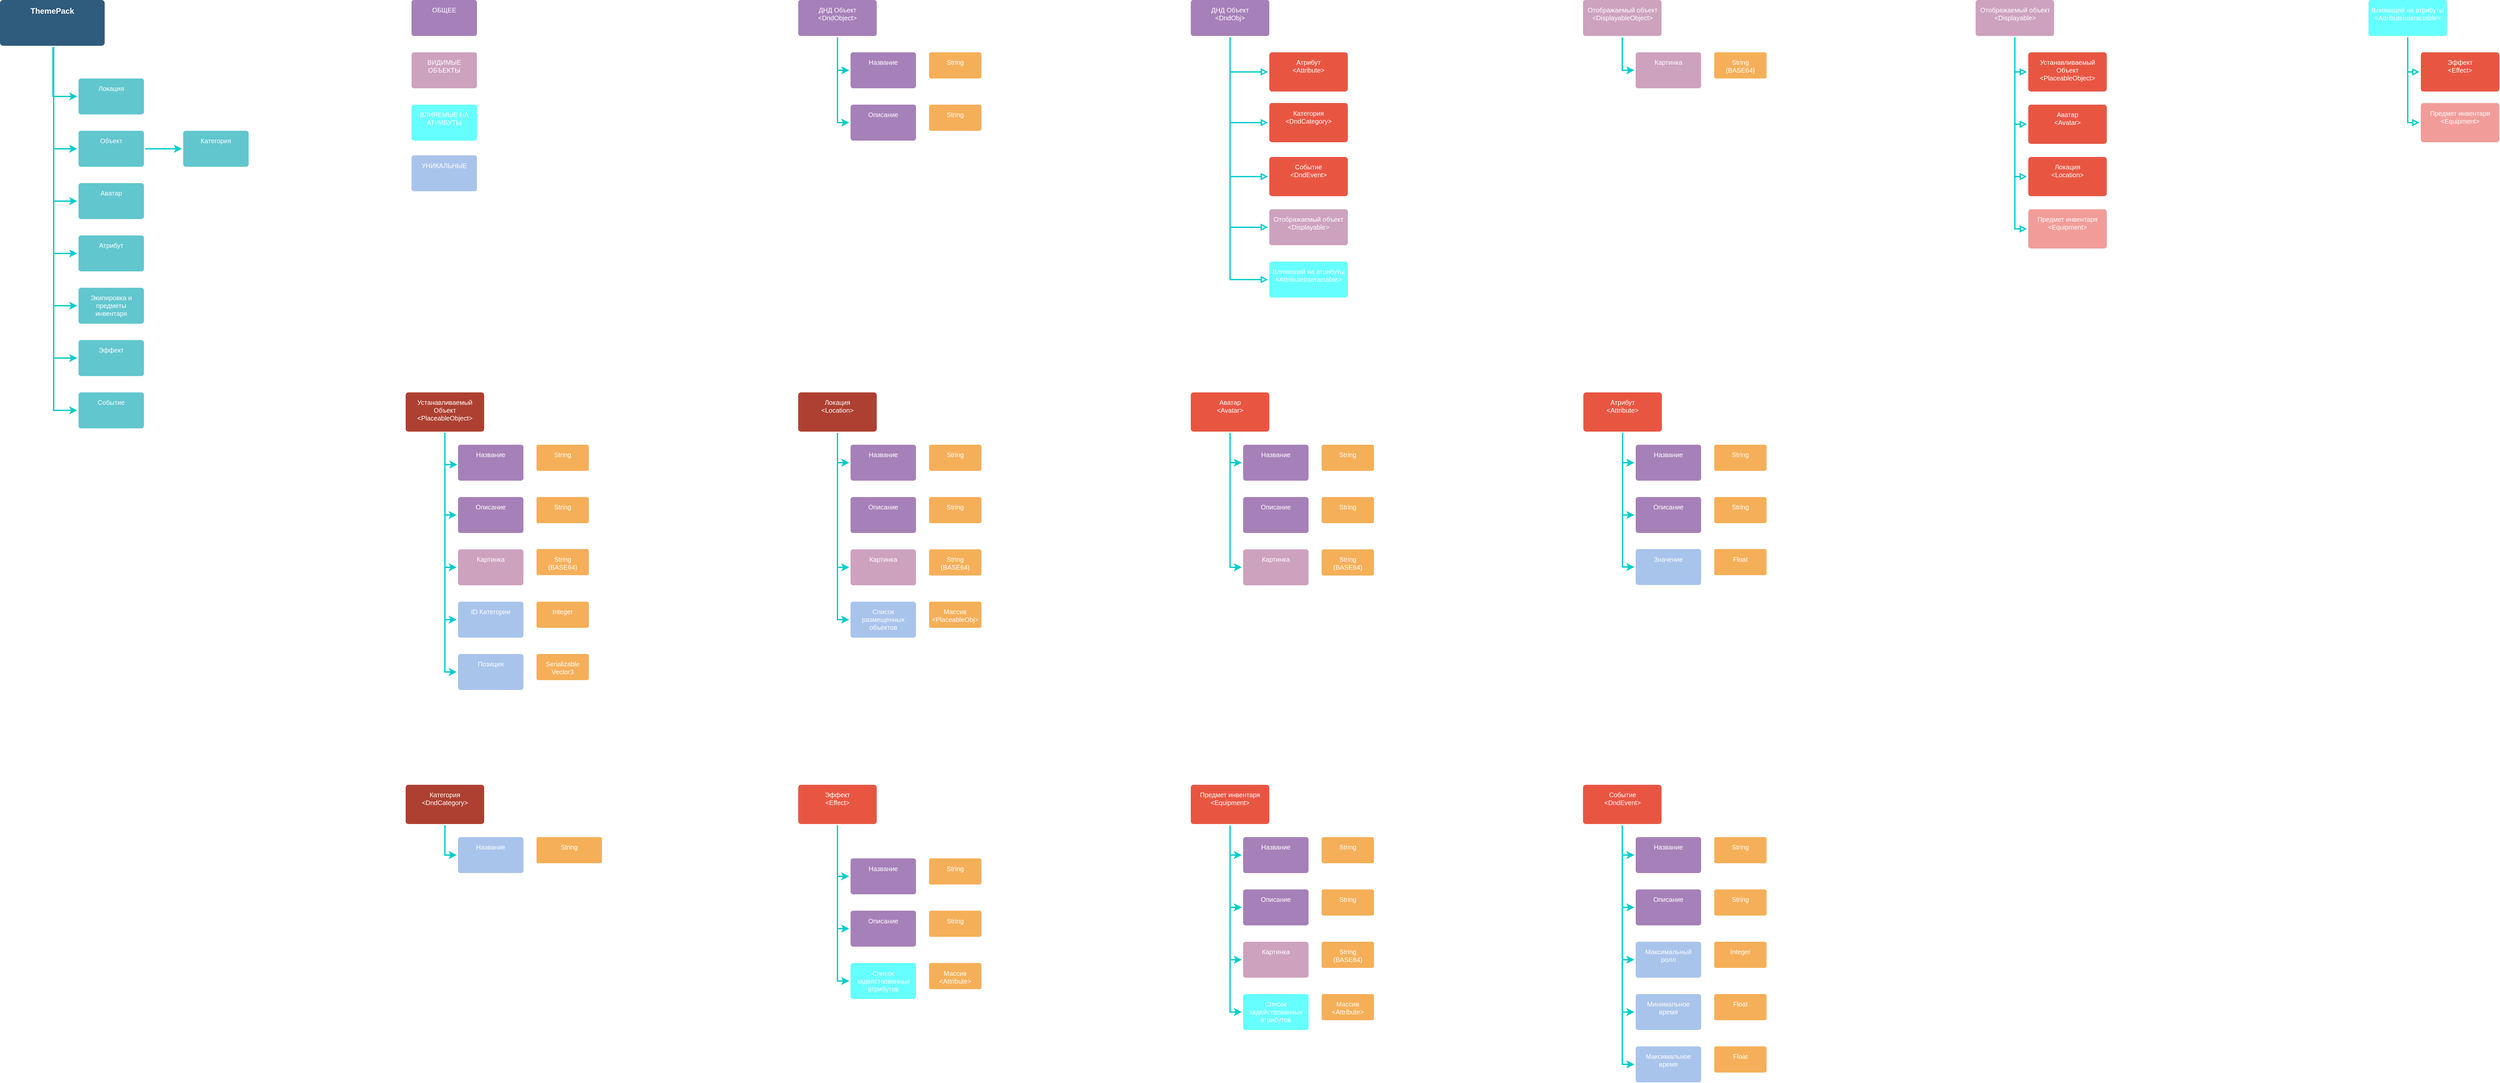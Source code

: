 <mxfile version="11.1.4" type="device"><diagram id="6a731a19-8d31-9384-78a2-239565b7b9f0" name="Page-1"><mxGraphModel dx="985" dy="1262" grid="1" gridSize="10" guides="1" tooltips="1" connect="1" arrows="1" fold="1" page="1" pageScale="1" pageWidth="600" pageHeight="600" background="#ffffff" math="0" shadow="0"><root><mxCell id="0"/><mxCell id="1" parent="0"/><mxCell id="8OtCLnbZRmKWLnmzmBWZ-3" style="edgeStyle=orthogonalEdgeStyle;rounded=0;orthogonalLoop=1;jettySize=auto;html=1;entryX=0;entryY=0.5;entryDx=0;entryDy=0;strokeWidth=2;strokeColor=#00CCCC;" parent="1" source="8OtCLnbZRmKWLnmzmBWZ-1" target="8OtCLnbZRmKWLnmzmBWZ-2" edge="1"><mxGeometry relative="1" as="geometry"><Array as="points"><mxPoint x="301" y="-412"/></Array></mxGeometry></mxCell><mxCell id="8OtCLnbZRmKWLnmzmBWZ-11" style="edgeStyle=orthogonalEdgeStyle;rounded=0;orthogonalLoop=1;jettySize=auto;html=1;entryX=0;entryY=0.5;entryDx=0;entryDy=0;strokeColor=#00CCCC;strokeWidth=2;" parent="1" source="8OtCLnbZRmKWLnmzmBWZ-1" target="8OtCLnbZRmKWLnmzmBWZ-4" edge="1"><mxGeometry relative="1" as="geometry"><Array as="points"><mxPoint x="302" y="-333"/></Array></mxGeometry></mxCell><mxCell id="8OtCLnbZRmKWLnmzmBWZ-12" style="edgeStyle=orthogonalEdgeStyle;rounded=0;orthogonalLoop=1;jettySize=auto;html=1;entryX=0;entryY=0.5;entryDx=0;entryDy=0;strokeColor=#00CCCC;strokeWidth=2;" parent="1" source="8OtCLnbZRmKWLnmzmBWZ-1" target="8OtCLnbZRmKWLnmzmBWZ-6" edge="1"><mxGeometry relative="1" as="geometry"><Array as="points"><mxPoint x="302" y="-253"/></Array></mxGeometry></mxCell><mxCell id="8OtCLnbZRmKWLnmzmBWZ-13" style="edgeStyle=orthogonalEdgeStyle;rounded=0;orthogonalLoop=1;jettySize=auto;html=1;entryX=0;entryY=0.5;entryDx=0;entryDy=0;strokeColor=#00CCCC;strokeWidth=2;" parent="1" source="8OtCLnbZRmKWLnmzmBWZ-1" target="8OtCLnbZRmKWLnmzmBWZ-7" edge="1"><mxGeometry relative="1" as="geometry"><Array as="points"><mxPoint x="302" y="-173"/></Array></mxGeometry></mxCell><mxCell id="8OtCLnbZRmKWLnmzmBWZ-15" style="edgeStyle=orthogonalEdgeStyle;rounded=0;orthogonalLoop=1;jettySize=auto;html=1;entryX=0;entryY=0.5;entryDx=0;entryDy=0;strokeColor=#00CCCC;strokeWidth=2;" parent="1" source="8OtCLnbZRmKWLnmzmBWZ-1" target="8OtCLnbZRmKWLnmzmBWZ-8" edge="1"><mxGeometry relative="1" as="geometry"><Array as="points"><mxPoint x="302" y="-93"/></Array></mxGeometry></mxCell><mxCell id="8OtCLnbZRmKWLnmzmBWZ-16" style="edgeStyle=orthogonalEdgeStyle;rounded=0;orthogonalLoop=1;jettySize=auto;html=1;entryX=0;entryY=0.5;entryDx=0;entryDy=0;strokeColor=#00CCCC;strokeWidth=2;" parent="1" source="8OtCLnbZRmKWLnmzmBWZ-1" target="8OtCLnbZRmKWLnmzmBWZ-9" edge="1"><mxGeometry relative="1" as="geometry"><Array as="points"><mxPoint x="302" y="-13"/></Array></mxGeometry></mxCell><mxCell id="8OtCLnbZRmKWLnmzmBWZ-17" style="edgeStyle=orthogonalEdgeStyle;rounded=0;orthogonalLoop=1;jettySize=auto;html=1;entryX=0;entryY=0.5;entryDx=0;entryDy=0;strokeColor=#00CCCC;strokeWidth=2;" parent="1" source="8OtCLnbZRmKWLnmzmBWZ-1" target="8OtCLnbZRmKWLnmzmBWZ-10" edge="1"><mxGeometry relative="1" as="geometry"><Array as="points"><mxPoint x="302" y="67"/></Array></mxGeometry></mxCell><mxCell id="8OtCLnbZRmKWLnmzmBWZ-1" value="ThemePack" style="rounded=1;whiteSpace=wrap;html=1;shadow=0;labelBackgroundColor=none;strokeColor=none;strokeWidth=3;fillColor=#2F5B7C;fontFamily=Helvetica;fontSize=12;fontColor=#FFFFFF;align=center;fontStyle=1;spacing=5;arcSize=7;perimeterSpacing=2;verticalAlign=top;" parent="1" vertex="1"><mxGeometry x="220" y="-560" width="160" height="70" as="geometry"/></mxCell><mxCell id="8OtCLnbZRmKWLnmzmBWZ-2" value="Локация" style="rounded=1;whiteSpace=wrap;html=1;shadow=0;labelBackgroundColor=none;strokeColor=none;strokeWidth=3;fillColor=#61C6CE;fontFamily=Helvetica;fontSize=10;fontColor=#FFFFFF;align=center;spacing=5;fontStyle=0;arcSize=7;perimeterSpacing=2;verticalAlign=top;" parent="1" vertex="1"><mxGeometry x="340" y="-440" width="100" height="55" as="geometry"/></mxCell><mxCell id="8OtCLnbZRmKWLnmzmBWZ-19" style="edgeStyle=orthogonalEdgeStyle;rounded=0;orthogonalLoop=1;jettySize=auto;html=1;entryX=0;entryY=0.5;entryDx=0;entryDy=0;strokeColor=#00CCCC;strokeWidth=2;" parent="1" source="8OtCLnbZRmKWLnmzmBWZ-4" target="8OtCLnbZRmKWLnmzmBWZ-18" edge="1"><mxGeometry relative="1" as="geometry"/></mxCell><mxCell id="8OtCLnbZRmKWLnmzmBWZ-4" value="Объект" style="rounded=1;whiteSpace=wrap;html=1;shadow=0;labelBackgroundColor=none;strokeColor=none;strokeWidth=3;fillColor=#61C6CE;fontFamily=Helvetica;fontSize=10;fontColor=#FFFFFF;align=center;spacing=5;fontStyle=0;arcSize=7;perimeterSpacing=2;verticalAlign=top;" parent="1" vertex="1"><mxGeometry x="340" y="-360" width="100" height="55" as="geometry"/></mxCell><mxCell id="8OtCLnbZRmKWLnmzmBWZ-6" value="Аватар" style="rounded=1;whiteSpace=wrap;html=1;shadow=0;labelBackgroundColor=none;strokeColor=none;strokeWidth=3;fillColor=#61C6CE;fontFamily=Helvetica;fontSize=10;fontColor=#FFFFFF;align=center;spacing=5;fontStyle=0;arcSize=7;perimeterSpacing=2;verticalAlign=top;" parent="1" vertex="1"><mxGeometry x="340" y="-280" width="100" height="55" as="geometry"/></mxCell><mxCell id="8OtCLnbZRmKWLnmzmBWZ-7" value="Атрибут" style="rounded=1;whiteSpace=wrap;html=1;shadow=0;labelBackgroundColor=none;strokeColor=none;strokeWidth=3;fillColor=#61C6CE;fontFamily=Helvetica;fontSize=10;fontColor=#FFFFFF;align=center;spacing=5;fontStyle=0;arcSize=7;perimeterSpacing=2;verticalAlign=top;" parent="1" vertex="1"><mxGeometry x="340" y="-200" width="100" height="55" as="geometry"/></mxCell><mxCell id="8OtCLnbZRmKWLnmzmBWZ-8" value="Экипировка и предметы инвентаря" style="rounded=1;whiteSpace=wrap;html=1;shadow=0;labelBackgroundColor=none;strokeColor=none;strokeWidth=3;fillColor=#61C6CE;fontFamily=Helvetica;fontSize=10;fontColor=#FFFFFF;align=center;spacing=5;fontStyle=0;arcSize=7;perimeterSpacing=2;verticalAlign=top;" parent="1" vertex="1"><mxGeometry x="340" y="-120" width="100" height="55" as="geometry"/></mxCell><mxCell id="8OtCLnbZRmKWLnmzmBWZ-9" value="Эффект" style="rounded=1;whiteSpace=wrap;html=1;shadow=0;labelBackgroundColor=none;strokeColor=none;strokeWidth=3;fillColor=#61C6CE;fontFamily=Helvetica;fontSize=10;fontColor=#FFFFFF;align=center;spacing=5;fontStyle=0;arcSize=7;perimeterSpacing=2;verticalAlign=top;" parent="1" vertex="1"><mxGeometry x="340" y="-40" width="100" height="55" as="geometry"/></mxCell><mxCell id="8OtCLnbZRmKWLnmzmBWZ-10" value="Событие" style="rounded=1;whiteSpace=wrap;html=1;shadow=0;labelBackgroundColor=none;strokeColor=none;strokeWidth=3;fillColor=#61C6CE;fontFamily=Helvetica;fontSize=10;fontColor=#FFFFFF;align=center;spacing=5;fontStyle=0;arcSize=7;perimeterSpacing=2;verticalAlign=top;" parent="1" vertex="1"><mxGeometry x="340" y="40" width="100" height="55" as="geometry"/></mxCell><mxCell id="8OtCLnbZRmKWLnmzmBWZ-18" value="Категория" style="rounded=1;whiteSpace=wrap;html=1;shadow=0;labelBackgroundColor=none;strokeColor=none;strokeWidth=3;fillColor=#61C6CE;fontFamily=Helvetica;fontSize=10;fontColor=#FFFFFF;align=center;spacing=5;fontStyle=0;arcSize=7;perimeterSpacing=2;verticalAlign=top;" parent="1" vertex="1"><mxGeometry x="500" y="-360" width="100" height="55" as="geometry"/></mxCell><mxCell id="8OtCLnbZRmKWLnmzmBWZ-22" style="edgeStyle=orthogonalEdgeStyle;rounded=0;orthogonalLoop=1;jettySize=auto;html=1;entryX=0;entryY=0.5;entryDx=0;entryDy=0;strokeColor=#00CCCC;strokeWidth=2;" parent="1" source="8OtCLnbZRmKWLnmzmBWZ-20" target="8OtCLnbZRmKWLnmzmBWZ-21" edge="1"><mxGeometry relative="1" as="geometry"><Array as="points"><mxPoint x="1500" y="148"/></Array></mxGeometry></mxCell><mxCell id="8OtCLnbZRmKWLnmzmBWZ-24" style="edgeStyle=orthogonalEdgeStyle;rounded=0;orthogonalLoop=1;jettySize=auto;html=1;entryX=0;entryY=0.5;entryDx=0;entryDy=0;strokeColor=#00CCCC;strokeWidth=2;" parent="1" source="8OtCLnbZRmKWLnmzmBWZ-20" target="8OtCLnbZRmKWLnmzmBWZ-23" edge="1"><mxGeometry relative="1" as="geometry"><Array as="points"><mxPoint x="1500" y="308"/></Array></mxGeometry></mxCell><mxCell id="8OtCLnbZRmKWLnmzmBWZ-51" style="edgeStyle=orthogonalEdgeStyle;rounded=0;orthogonalLoop=1;jettySize=auto;html=1;entryX=0;entryY=0.5;entryDx=0;entryDy=0;strokeColor=#00CCCC;strokeWidth=2;" parent="1" source="8OtCLnbZRmKWLnmzmBWZ-20" target="8OtCLnbZRmKWLnmzmBWZ-50" edge="1"><mxGeometry relative="1" as="geometry"><Array as="points"><mxPoint x="1500" y="388"/></Array></mxGeometry></mxCell><mxCell id="8OtCLnbZRmKWLnmzmBWZ-20" value="Локация&lt;br&gt;&amp;lt;Location&amp;gt;" style="rounded=1;whiteSpace=wrap;html=1;shadow=0;labelBackgroundColor=none;strokeColor=none;strokeWidth=3;fillColor=#AD4031;fontFamily=Helvetica;fontSize=10;fontColor=#FFFFFF;align=center;spacing=5;fontStyle=0;arcSize=7;perimeterSpacing=2;verticalAlign=top;" parent="1" vertex="1"><mxGeometry x="1440" y="40" width="120" height="60" as="geometry"/></mxCell><mxCell id="8OtCLnbZRmKWLnmzmBWZ-21" value="Название" style="rounded=1;whiteSpace=wrap;html=1;shadow=0;labelBackgroundColor=none;strokeColor=none;strokeWidth=3;fillColor=#A680B8;fontFamily=Helvetica;fontSize=10;fontColor=#FFFFFF;align=center;spacing=5;fontStyle=0;arcSize=7;perimeterSpacing=2;verticalAlign=top;" parent="1" vertex="1"><mxGeometry x="1520" y="120" width="100" height="55" as="geometry"/></mxCell><mxCell id="8OtCLnbZRmKWLnmzmBWZ-23" value="Картинка" style="rounded=1;whiteSpace=wrap;html=1;shadow=0;labelBackgroundColor=none;strokeColor=none;strokeWidth=3;fillColor=#CDA2BE;fontFamily=Helvetica;fontSize=10;fontColor=#FFFFFF;align=center;spacing=5;fontStyle=0;arcSize=7;perimeterSpacing=2;verticalAlign=top;" parent="1" vertex="1"><mxGeometry x="1520" y="280" width="100" height="55" as="geometry"/></mxCell><mxCell id="8OtCLnbZRmKWLnmzmBWZ-37" style="edgeStyle=orthogonalEdgeStyle;rounded=0;orthogonalLoop=1;jettySize=auto;html=1;entryX=0.01;entryY=0.549;entryDx=0;entryDy=0;entryPerimeter=0;strokeColor=#00CCCC;strokeWidth=2;" parent="1" source="8OtCLnbZRmKWLnmzmBWZ-25" target="8OtCLnbZRmKWLnmzmBWZ-26" edge="1"><mxGeometry relative="1" as="geometry"><Array as="points"><mxPoint x="900" y="150"/></Array></mxGeometry></mxCell><mxCell id="8OtCLnbZRmKWLnmzmBWZ-39" style="edgeStyle=orthogonalEdgeStyle;rounded=0;orthogonalLoop=1;jettySize=auto;html=1;entryX=0;entryY=0.5;entryDx=0;entryDy=0;strokeColor=#00CCCC;strokeWidth=2;" parent="1" source="8OtCLnbZRmKWLnmzmBWZ-25" target="8OtCLnbZRmKWLnmzmBWZ-38" edge="1"><mxGeometry relative="1" as="geometry"><Array as="points"><mxPoint x="900" y="308"/></Array></mxGeometry></mxCell><mxCell id="8OtCLnbZRmKWLnmzmBWZ-41" style="edgeStyle=orthogonalEdgeStyle;rounded=0;orthogonalLoop=1;jettySize=auto;html=1;entryX=0;entryY=0.5;entryDx=0;entryDy=0;strokeColor=#00CCCC;strokeWidth=2;" parent="1" source="8OtCLnbZRmKWLnmzmBWZ-25" target="8OtCLnbZRmKWLnmzmBWZ-40" edge="1"><mxGeometry relative="1" as="geometry"><Array as="points"><mxPoint x="900" y="387"/></Array></mxGeometry></mxCell><mxCell id="8OtCLnbZRmKWLnmzmBWZ-43" style="edgeStyle=orthogonalEdgeStyle;rounded=0;orthogonalLoop=1;jettySize=auto;html=1;entryX=0;entryY=0.5;entryDx=0;entryDy=0;strokeColor=#00CCCC;strokeWidth=2;" parent="1" source="8OtCLnbZRmKWLnmzmBWZ-25" target="8OtCLnbZRmKWLnmzmBWZ-42" edge="1"><mxGeometry relative="1" as="geometry"><Array as="points"><mxPoint x="900" y="467"/></Array></mxGeometry></mxCell><mxCell id="8OtCLnbZRmKWLnmzmBWZ-91" style="edgeStyle=orthogonalEdgeStyle;rounded=0;orthogonalLoop=1;jettySize=auto;html=1;entryX=0;entryY=0.5;entryDx=0;entryDy=0;strokeColor=#00CCCC;strokeWidth=2;" parent="1" source="8OtCLnbZRmKWLnmzmBWZ-25" target="8OtCLnbZRmKWLnmzmBWZ-87" edge="1"><mxGeometry relative="1" as="geometry"><Array as="points"><mxPoint x="900" y="228"/></Array></mxGeometry></mxCell><mxCell id="8OtCLnbZRmKWLnmzmBWZ-25" value="Устанавливаемый Объект&lt;br&gt;&amp;lt;PlaceableObject&amp;gt;" style="rounded=1;whiteSpace=wrap;html=1;shadow=0;labelBackgroundColor=none;strokeColor=none;strokeWidth=3;fillColor=#AD4031;fontFamily=Helvetica;fontSize=10;fontColor=#FFFFFF;align=center;spacing=5;fontStyle=0;arcSize=7;perimeterSpacing=2;verticalAlign=top;" parent="1" vertex="1"><mxGeometry x="840" y="40" width="120" height="60" as="geometry"/></mxCell><mxCell id="8OtCLnbZRmKWLnmzmBWZ-26" value="Название" style="rounded=1;whiteSpace=wrap;html=1;shadow=0;labelBackgroundColor=none;strokeColor=none;strokeWidth=3;fillColor=#A680B8;fontFamily=Helvetica;fontSize=10;fontColor=#FFFFFF;align=center;spacing=5;fontStyle=0;arcSize=7;perimeterSpacing=2;verticalAlign=top;" parent="1" vertex="1"><mxGeometry x="920" y="120" width="100" height="55" as="geometry"/></mxCell><mxCell id="8OtCLnbZRmKWLnmzmBWZ-38" value="Картинка" style="rounded=1;whiteSpace=wrap;html=1;shadow=0;labelBackgroundColor=none;strokeColor=none;strokeWidth=3;fillColor=#CDA2BE;fontFamily=Helvetica;fontSize=10;fontColor=#FFFFFF;align=center;spacing=5;fontStyle=0;arcSize=7;perimeterSpacing=2;verticalAlign=top;" parent="1" vertex="1"><mxGeometry x="920" y="280" width="100" height="55" as="geometry"/></mxCell><mxCell id="8OtCLnbZRmKWLnmzmBWZ-40" value="ID Категории" style="rounded=1;whiteSpace=wrap;html=1;shadow=0;labelBackgroundColor=none;strokeColor=none;strokeWidth=3;fillColor=#A9C4EB;fontFamily=Helvetica;fontSize=10;fontColor=#FFFFFF;align=center;spacing=5;fontStyle=0;arcSize=7;perimeterSpacing=2;verticalAlign=top;" parent="1" vertex="1"><mxGeometry x="920" y="360" width="100" height="55" as="geometry"/></mxCell><mxCell id="8OtCLnbZRmKWLnmzmBWZ-42" value="Позиция" style="rounded=1;whiteSpace=wrap;html=1;shadow=0;labelBackgroundColor=none;strokeColor=none;strokeWidth=3;fillColor=#A9C4EB;fontFamily=Helvetica;fontSize=10;fontColor=#FFFFFF;align=center;spacing=5;fontStyle=0;arcSize=7;perimeterSpacing=2;verticalAlign=top;" parent="1" vertex="1"><mxGeometry x="920" y="440" width="100" height="55" as="geometry"/></mxCell><mxCell id="8OtCLnbZRmKWLnmzmBWZ-45" value="String" style="rounded=1;whiteSpace=wrap;html=1;shadow=0;labelBackgroundColor=none;strokeColor=none;strokeWidth=3;fillColor=#F5AF58;fontFamily=Helvetica;fontSize=10;fontColor=#FFFFFF;align=center;spacing=5;arcSize=7;perimeterSpacing=2;fontStyle=0;verticalAlign=top;" parent="1" vertex="1"><mxGeometry x="1040" y="120" width="80" height="40" as="geometry"/></mxCell><mxCell id="8OtCLnbZRmKWLnmzmBWZ-46" value="String&lt;br&gt;(BASE64)" style="rounded=1;whiteSpace=wrap;html=1;shadow=0;labelBackgroundColor=none;strokeColor=none;strokeWidth=3;fillColor=#F5AF58;fontFamily=Helvetica;fontSize=10;fontColor=#FFFFFF;align=center;spacing=5;arcSize=7;perimeterSpacing=2;fontStyle=0;verticalAlign=top;" parent="1" vertex="1"><mxGeometry x="1040" y="279.5" width="80" height="40" as="geometry"/></mxCell><mxCell id="8OtCLnbZRmKWLnmzmBWZ-47" value="Integer" style="rounded=1;whiteSpace=wrap;html=1;shadow=0;labelBackgroundColor=none;strokeColor=none;strokeWidth=3;fillColor=#F5AF58;fontFamily=Helvetica;fontSize=10;fontColor=#FFFFFF;align=center;spacing=5;arcSize=7;perimeterSpacing=2;fontStyle=0;verticalAlign=top;" parent="1" vertex="1"><mxGeometry x="1040" y="360" width="80" height="40" as="geometry"/></mxCell><mxCell id="8OtCLnbZRmKWLnmzmBWZ-48" value="Serializable Vector3" style="rounded=1;whiteSpace=wrap;html=1;shadow=0;labelBackgroundColor=none;strokeColor=none;strokeWidth=3;fillColor=#F5AF58;fontFamily=Helvetica;fontSize=10;fontColor=#FFFFFF;align=center;spacing=5;arcSize=7;perimeterSpacing=2;fontStyle=0;verticalAlign=top;" parent="1" vertex="1"><mxGeometry x="1040" y="440" width="80" height="40" as="geometry"/></mxCell><mxCell id="8OtCLnbZRmKWLnmzmBWZ-50" value="Список размещенных объектов" style="rounded=1;whiteSpace=wrap;html=1;shadow=0;labelBackgroundColor=none;strokeColor=none;strokeWidth=3;fillColor=#A9C4EB;fontFamily=Helvetica;fontSize=10;fontColor=#FFFFFF;align=center;spacing=5;fontStyle=0;arcSize=7;perimeterSpacing=2;verticalAlign=top;" parent="1" vertex="1"><mxGeometry x="1520" y="360" width="100" height="55" as="geometry"/></mxCell><mxCell id="8OtCLnbZRmKWLnmzmBWZ-52" value="String" style="rounded=1;whiteSpace=wrap;html=1;shadow=0;labelBackgroundColor=none;strokeColor=none;strokeWidth=3;fillColor=#F5AF58;fontFamily=Helvetica;fontSize=10;fontColor=#FFFFFF;align=center;spacing=5;arcSize=7;perimeterSpacing=2;fontStyle=0;verticalAlign=top;" parent="1" vertex="1"><mxGeometry x="1640" y="120" width="80" height="40" as="geometry"/></mxCell><mxCell id="8OtCLnbZRmKWLnmzmBWZ-54" value="String&lt;br&gt;(BASE64)" style="rounded=1;whiteSpace=wrap;html=1;shadow=0;labelBackgroundColor=none;strokeColor=none;strokeWidth=3;fillColor=#F5AF58;fontFamily=Helvetica;fontSize=10;fontColor=#FFFFFF;align=center;spacing=5;arcSize=7;perimeterSpacing=2;fontStyle=0;verticalAlign=top;" parent="1" vertex="1"><mxGeometry x="1640" y="280" width="80" height="40" as="geometry"/></mxCell><mxCell id="8OtCLnbZRmKWLnmzmBWZ-56" value="Массив &amp;lt;PlaceableObj&amp;gt;" style="rounded=1;whiteSpace=wrap;html=1;shadow=0;labelBackgroundColor=none;strokeColor=none;strokeWidth=3;fillColor=#F5AF58;fontFamily=Helvetica;fontSize=10;fontColor=#FFFFFF;align=center;spacing=5;arcSize=7;perimeterSpacing=2;fontStyle=0;verticalAlign=top;" parent="1" vertex="1"><mxGeometry x="1640" y="360" width="80" height="40" as="geometry"/></mxCell><mxCell id="8OtCLnbZRmKWLnmzmBWZ-61" style="edgeStyle=orthogonalEdgeStyle;rounded=0;orthogonalLoop=1;jettySize=auto;html=1;entryX=0;entryY=0.5;entryDx=0;entryDy=0;strokeColor=#00CCCC;strokeWidth=2;" parent="1" source="8OtCLnbZRmKWLnmzmBWZ-57" target="8OtCLnbZRmKWLnmzmBWZ-59" edge="1"><mxGeometry relative="1" as="geometry"><Array as="points"><mxPoint x="900" y="748"/></Array></mxGeometry></mxCell><mxCell id="8OtCLnbZRmKWLnmzmBWZ-57" value="Категория&lt;br&gt;&amp;lt;DndCategory&amp;gt;" style="rounded=1;whiteSpace=wrap;html=1;shadow=0;labelBackgroundColor=none;strokeColor=none;strokeWidth=3;fillColor=#AD4031;fontFamily=Helvetica;fontSize=10;fontColor=#FFFFFF;align=center;spacing=5;fontStyle=0;arcSize=7;perimeterSpacing=2;verticalAlign=top;" parent="1" vertex="1"><mxGeometry x="840" y="640" width="120" height="60" as="geometry"/></mxCell><mxCell id="8OtCLnbZRmKWLnmzmBWZ-59" value="Название" style="rounded=1;whiteSpace=wrap;html=1;shadow=0;labelBackgroundColor=none;strokeColor=none;strokeWidth=3;fillColor=#A9C4EB;fontFamily=Helvetica;fontSize=10;fontColor=#FFFFFF;align=center;spacing=5;fontStyle=0;arcSize=7;perimeterSpacing=2;verticalAlign=top;" parent="1" vertex="1"><mxGeometry x="920" y="720" width="100" height="55" as="geometry"/></mxCell><mxCell id="8OtCLnbZRmKWLnmzmBWZ-60" value="String" style="rounded=1;whiteSpace=wrap;html=1;shadow=0;labelBackgroundColor=none;strokeColor=none;strokeWidth=3;fillColor=#F5AF58;fontFamily=Helvetica;fontSize=10;fontColor=#FFFFFF;align=center;spacing=5;arcSize=7;perimeterSpacing=2;fontStyle=0;verticalAlign=top;" parent="1" vertex="1"><mxGeometry x="1040" y="720" width="100" height="40" as="geometry"/></mxCell><mxCell id="8OtCLnbZRmKWLnmzmBWZ-67" style="edgeStyle=orthogonalEdgeStyle;rounded=0;orthogonalLoop=1;jettySize=auto;html=1;entryX=0;entryY=0.5;entryDx=0;entryDy=0;strokeColor=#00CCCC;strokeWidth=2;" parent="1" source="8OtCLnbZRmKWLnmzmBWZ-62" target="8OtCLnbZRmKWLnmzmBWZ-63" edge="1"><mxGeometry relative="1" as="geometry"><Array as="points"><mxPoint x="2100" y="148"/></Array></mxGeometry></mxCell><mxCell id="8OtCLnbZRmKWLnmzmBWZ-68" style="edgeStyle=orthogonalEdgeStyle;rounded=0;orthogonalLoop=1;jettySize=auto;html=1;entryX=0;entryY=0.5;entryDx=0;entryDy=0;strokeColor=#00CCCC;strokeWidth=2;" parent="1" source="8OtCLnbZRmKWLnmzmBWZ-62" target="8OtCLnbZRmKWLnmzmBWZ-64" edge="1"><mxGeometry relative="1" as="geometry"><Array as="points"><mxPoint x="2100" y="308"/></Array></mxGeometry></mxCell><mxCell id="8OtCLnbZRmKWLnmzmBWZ-62" value="Аватар&lt;br&gt;&amp;lt;Avatar&amp;gt;" style="rounded=1;whiteSpace=wrap;html=1;shadow=0;labelBackgroundColor=none;strokeColor=none;strokeWidth=3;fillColor=#E85642;fontFamily=Helvetica;fontSize=10;fontColor=#FFFFFF;align=center;spacing=5;fontStyle=0;arcSize=7;perimeterSpacing=2;verticalAlign=top;" parent="1" vertex="1"><mxGeometry x="2040" y="40" width="120" height="60" as="geometry"/></mxCell><mxCell id="8OtCLnbZRmKWLnmzmBWZ-63" value="Название" style="rounded=1;whiteSpace=wrap;html=1;shadow=0;labelBackgroundColor=none;strokeColor=none;strokeWidth=3;fillColor=#A680B8;fontFamily=Helvetica;fontSize=10;fontColor=#FFFFFF;align=center;spacing=5;fontStyle=0;arcSize=7;perimeterSpacing=2;verticalAlign=top;" parent="1" vertex="1"><mxGeometry x="2120" y="120" width="100" height="55" as="geometry"/></mxCell><mxCell id="8OtCLnbZRmKWLnmzmBWZ-64" value="Картинка" style="rounded=1;whiteSpace=wrap;html=1;shadow=0;labelBackgroundColor=none;strokeColor=none;strokeWidth=3;fillColor=#CDA2BE;fontFamily=Helvetica;fontSize=10;fontColor=#FFFFFF;align=center;spacing=5;fontStyle=0;arcSize=7;perimeterSpacing=2;verticalAlign=top;" parent="1" vertex="1"><mxGeometry x="2120" y="280" width="100" height="55" as="geometry"/></mxCell><mxCell id="8OtCLnbZRmKWLnmzmBWZ-65" value="String" style="rounded=1;whiteSpace=wrap;html=1;shadow=0;labelBackgroundColor=none;strokeColor=none;strokeWidth=3;fillColor=#F5AF58;fontFamily=Helvetica;fontSize=10;fontColor=#FFFFFF;align=center;spacing=5;arcSize=7;perimeterSpacing=2;fontStyle=0;verticalAlign=top;" parent="1" vertex="1"><mxGeometry x="2240" y="120" width="80" height="40" as="geometry"/></mxCell><mxCell id="8OtCLnbZRmKWLnmzmBWZ-66" value="String&lt;br&gt;(BASE64)" style="rounded=1;whiteSpace=wrap;html=1;shadow=0;labelBackgroundColor=none;strokeColor=none;strokeWidth=3;fillColor=#F5AF58;fontFamily=Helvetica;fontSize=10;fontColor=#FFFFFF;align=center;spacing=5;arcSize=7;perimeterSpacing=2;fontStyle=0;verticalAlign=top;" parent="1" vertex="1"><mxGeometry x="2240" y="280" width="80" height="40" as="geometry"/></mxCell><mxCell id="8OtCLnbZRmKWLnmzmBWZ-73" style="edgeStyle=orthogonalEdgeStyle;rounded=0;orthogonalLoop=1;jettySize=auto;html=1;entryX=0;entryY=0.5;entryDx=0;entryDy=0;strokeColor=#00CCCC;strokeWidth=2;" parent="1" source="8OtCLnbZRmKWLnmzmBWZ-69" target="8OtCLnbZRmKWLnmzmBWZ-71" edge="1"><mxGeometry relative="1" as="geometry"><Array as="points"><mxPoint x="2700" y="148"/></Array></mxGeometry></mxCell><mxCell id="8OtCLnbZRmKWLnmzmBWZ-76" style="edgeStyle=orthogonalEdgeStyle;rounded=0;orthogonalLoop=1;jettySize=auto;html=1;entryX=0;entryY=0.5;entryDx=0;entryDy=0;strokeColor=#00CCCC;strokeWidth=2;" parent="1" source="8OtCLnbZRmKWLnmzmBWZ-69" target="8OtCLnbZRmKWLnmzmBWZ-74" edge="1"><mxGeometry relative="1" as="geometry"><Array as="points"><mxPoint x="2700" y="307"/></Array></mxGeometry></mxCell><mxCell id="8OtCLnbZRmKWLnmzmBWZ-101" style="edgeStyle=orthogonalEdgeStyle;rounded=0;orthogonalLoop=1;jettySize=auto;html=1;entryX=0;entryY=0.5;entryDx=0;entryDy=0;strokeColor=#00CCCC;strokeWidth=2;" parent="1" source="8OtCLnbZRmKWLnmzmBWZ-69" target="8OtCLnbZRmKWLnmzmBWZ-98" edge="1"><mxGeometry relative="1" as="geometry"><Array as="points"><mxPoint x="2700" y="227"/></Array></mxGeometry></mxCell><mxCell id="8OtCLnbZRmKWLnmzmBWZ-69" value="Атрибут&lt;br&gt;&amp;lt;Attribute&amp;gt;" style="rounded=1;whiteSpace=wrap;html=1;shadow=0;labelBackgroundColor=none;strokeColor=none;strokeWidth=3;fillColor=#E85642;fontFamily=Helvetica;fontSize=10;fontColor=#FFFFFF;align=center;spacing=5;fontStyle=0;arcSize=7;perimeterSpacing=2;verticalAlign=top;" parent="1" vertex="1"><mxGeometry x="2640" y="40" width="120" height="60" as="geometry"/></mxCell><mxCell id="8OtCLnbZRmKWLnmzmBWZ-71" value="Название" style="rounded=1;whiteSpace=wrap;html=1;shadow=0;labelBackgroundColor=none;strokeColor=none;strokeWidth=3;fillColor=#A680B8;fontFamily=Helvetica;fontSize=10;fontColor=#FFFFFF;align=center;spacing=5;fontStyle=0;arcSize=7;perimeterSpacing=2;verticalAlign=top;" parent="1" vertex="1"><mxGeometry x="2720" y="120" width="100" height="55" as="geometry"/></mxCell><mxCell id="8OtCLnbZRmKWLnmzmBWZ-72" value="String" style="rounded=1;whiteSpace=wrap;html=1;shadow=0;labelBackgroundColor=none;strokeColor=none;strokeWidth=3;fillColor=#F5AF58;fontFamily=Helvetica;fontSize=10;fontColor=#FFFFFF;align=center;spacing=5;arcSize=7;perimeterSpacing=2;fontStyle=0;verticalAlign=top;" parent="1" vertex="1"><mxGeometry x="2840" y="120" width="80" height="40" as="geometry"/></mxCell><mxCell id="8OtCLnbZRmKWLnmzmBWZ-74" value="Значение" style="rounded=1;whiteSpace=wrap;html=1;shadow=0;labelBackgroundColor=none;strokeColor=none;strokeWidth=3;fillColor=#A9C4EB;fontFamily=Helvetica;fontSize=10;fontColor=#FFFFFF;align=center;spacing=5;fontStyle=0;arcSize=7;perimeterSpacing=2;verticalAlign=top;" parent="1" vertex="1"><mxGeometry x="2720" y="279.5" width="100" height="55" as="geometry"/></mxCell><mxCell id="8OtCLnbZRmKWLnmzmBWZ-75" value="Float" style="rounded=1;whiteSpace=wrap;html=1;shadow=0;labelBackgroundColor=none;strokeColor=none;strokeWidth=3;fillColor=#F5AF58;fontFamily=Helvetica;fontSize=10;fontColor=#FFFFFF;align=center;spacing=5;arcSize=7;perimeterSpacing=2;fontStyle=0;verticalAlign=top;" parent="1" vertex="1"><mxGeometry x="2840" y="279.5" width="80" height="40" as="geometry"/></mxCell><mxCell id="8OtCLnbZRmKWLnmzmBWZ-84" style="edgeStyle=orthogonalEdgeStyle;rounded=0;orthogonalLoop=1;jettySize=auto;html=1;entryX=0;entryY=0.5;entryDx=0;entryDy=0;strokeColor=#00CCCC;strokeWidth=2;" parent="1" source="8OtCLnbZRmKWLnmzmBWZ-77" target="8OtCLnbZRmKWLnmzmBWZ-78" edge="1"><mxGeometry relative="1" as="geometry"><Array as="points"><mxPoint x="2100" y="748"/></Array></mxGeometry></mxCell><mxCell id="8OtCLnbZRmKWLnmzmBWZ-85" style="edgeStyle=orthogonalEdgeStyle;rounded=0;orthogonalLoop=1;jettySize=auto;html=1;entryX=0;entryY=0.5;entryDx=0;entryDy=0;strokeColor=#00CCCC;strokeWidth=2;" parent="1" source="8OtCLnbZRmKWLnmzmBWZ-77" target="8OtCLnbZRmKWLnmzmBWZ-79" edge="1"><mxGeometry relative="1" as="geometry"><Array as="points"><mxPoint x="2100" y="908"/></Array></mxGeometry></mxCell><mxCell id="8OtCLnbZRmKWLnmzmBWZ-86" style="edgeStyle=orthogonalEdgeStyle;rounded=0;orthogonalLoop=1;jettySize=auto;html=1;entryX=0;entryY=0.5;entryDx=0;entryDy=0;strokeColor=#00CCCC;strokeWidth=2;" parent="1" source="8OtCLnbZRmKWLnmzmBWZ-77" target="8OtCLnbZRmKWLnmzmBWZ-82" edge="1"><mxGeometry relative="1" as="geometry"><Array as="points"><mxPoint x="2100" y="988"/></Array></mxGeometry></mxCell><mxCell id="8OtCLnbZRmKWLnmzmBWZ-100" style="edgeStyle=orthogonalEdgeStyle;rounded=0;orthogonalLoop=1;jettySize=auto;html=1;entryX=0;entryY=0.5;entryDx=0;entryDy=0;strokeColor=#00CCCC;strokeWidth=2;" parent="1" source="8OtCLnbZRmKWLnmzmBWZ-77" target="8OtCLnbZRmKWLnmzmBWZ-96" edge="1"><mxGeometry relative="1" as="geometry"><Array as="points"><mxPoint x="2100" y="827"/></Array></mxGeometry></mxCell><mxCell id="8OtCLnbZRmKWLnmzmBWZ-77" value="Предмет инвентаря&lt;br&gt;&amp;lt;Equipment&amp;gt;" style="rounded=1;whiteSpace=wrap;html=1;shadow=0;labelBackgroundColor=none;strokeColor=none;strokeWidth=3;fillColor=#E85642;fontFamily=Helvetica;fontSize=10;fontColor=#FFFFFF;align=center;spacing=5;fontStyle=0;arcSize=7;perimeterSpacing=2;verticalAlign=top;" parent="1" vertex="1"><mxGeometry x="2040" y="640" width="120" height="60" as="geometry"/></mxCell><mxCell id="8OtCLnbZRmKWLnmzmBWZ-78" value="Название" style="rounded=1;whiteSpace=wrap;html=1;shadow=0;labelBackgroundColor=none;strokeColor=none;strokeWidth=3;fillColor=#A680B8;fontFamily=Helvetica;fontSize=10;fontColor=#FFFFFF;align=center;spacing=5;fontStyle=0;arcSize=7;perimeterSpacing=2;verticalAlign=top;" parent="1" vertex="1"><mxGeometry x="2120" y="720" width="100" height="55" as="geometry"/></mxCell><mxCell id="8OtCLnbZRmKWLnmzmBWZ-79" value="Картинка" style="rounded=1;whiteSpace=wrap;html=1;shadow=0;labelBackgroundColor=none;strokeColor=none;strokeWidth=3;fillColor=#CDA2BE;fontFamily=Helvetica;fontSize=10;fontColor=#FFFFFF;align=center;spacing=5;fontStyle=0;arcSize=7;perimeterSpacing=2;verticalAlign=top;" parent="1" vertex="1"><mxGeometry x="2120" y="880" width="100" height="55" as="geometry"/></mxCell><mxCell id="8OtCLnbZRmKWLnmzmBWZ-80" value="String" style="rounded=1;whiteSpace=wrap;html=1;shadow=0;labelBackgroundColor=none;strokeColor=none;strokeWidth=3;fillColor=#F5AF58;fontFamily=Helvetica;fontSize=10;fontColor=#FFFFFF;align=center;spacing=5;arcSize=7;perimeterSpacing=2;fontStyle=0;verticalAlign=top;" parent="1" vertex="1"><mxGeometry x="2240" y="720" width="80" height="40" as="geometry"/></mxCell><mxCell id="8OtCLnbZRmKWLnmzmBWZ-81" value="String&lt;br&gt;(BASE64)" style="rounded=1;whiteSpace=wrap;html=1;shadow=0;labelBackgroundColor=none;strokeColor=none;strokeWidth=3;fillColor=#F5AF58;fontFamily=Helvetica;fontSize=10;fontColor=#FFFFFF;align=center;spacing=5;arcSize=7;perimeterSpacing=2;fontStyle=0;verticalAlign=top;" parent="1" vertex="1"><mxGeometry x="2240" y="880" width="80" height="40" as="geometry"/></mxCell><mxCell id="8OtCLnbZRmKWLnmzmBWZ-82" value="Список задействованных атрибутов" style="rounded=1;whiteSpace=wrap;html=1;shadow=0;labelBackgroundColor=none;strokeColor=none;strokeWidth=3;fillColor=#66FFFF;fontFamily=Helvetica;fontSize=10;fontColor=#FFFFFF;align=center;spacing=5;fontStyle=0;arcSize=7;perimeterSpacing=2;verticalAlign=top;" parent="1" vertex="1"><mxGeometry x="2120" y="960" width="100" height="55" as="geometry"/></mxCell><mxCell id="8OtCLnbZRmKWLnmzmBWZ-83" value="Массив&lt;br&gt;&amp;lt;Attribute&amp;gt;" style="rounded=1;whiteSpace=wrap;html=1;shadow=0;labelBackgroundColor=none;strokeColor=none;strokeWidth=3;fillColor=#F5AF58;fontFamily=Helvetica;fontSize=10;fontColor=#FFFFFF;align=center;spacing=5;arcSize=7;perimeterSpacing=2;fontStyle=0;verticalAlign=top;" parent="1" vertex="1"><mxGeometry x="2240" y="960" width="80" height="40" as="geometry"/></mxCell><mxCell id="8OtCLnbZRmKWLnmzmBWZ-87" value="Описание" style="rounded=1;whiteSpace=wrap;html=1;shadow=0;labelBackgroundColor=none;strokeColor=none;strokeWidth=3;fillColor=#A680B8;fontFamily=Helvetica;fontSize=10;fontColor=#FFFFFF;align=center;spacing=5;fontStyle=0;arcSize=7;perimeterSpacing=2;verticalAlign=top;" parent="1" vertex="1"><mxGeometry x="920" y="200" width="100" height="55" as="geometry"/></mxCell><mxCell id="8OtCLnbZRmKWLnmzmBWZ-88" value="String" style="rounded=1;whiteSpace=wrap;html=1;shadow=0;labelBackgroundColor=none;strokeColor=none;strokeWidth=3;fillColor=#F5AF58;fontFamily=Helvetica;fontSize=10;fontColor=#FFFFFF;align=center;spacing=5;arcSize=7;perimeterSpacing=2;fontStyle=0;verticalAlign=top;" parent="1" vertex="1"><mxGeometry x="1040" y="200" width="80" height="40" as="geometry"/></mxCell><mxCell id="8OtCLnbZRmKWLnmzmBWZ-89" value="Описание" style="rounded=1;whiteSpace=wrap;html=1;shadow=0;labelBackgroundColor=none;strokeColor=none;strokeWidth=3;fillColor=#A680B8;fontFamily=Helvetica;fontSize=10;fontColor=#FFFFFF;align=center;spacing=5;fontStyle=0;arcSize=7;perimeterSpacing=2;verticalAlign=top;" parent="1" vertex="1"><mxGeometry x="1520" y="200" width="100" height="55" as="geometry"/></mxCell><mxCell id="8OtCLnbZRmKWLnmzmBWZ-90" value="String" style="rounded=1;whiteSpace=wrap;html=1;shadow=0;labelBackgroundColor=none;strokeColor=none;strokeWidth=3;fillColor=#F5AF58;fontFamily=Helvetica;fontSize=10;fontColor=#FFFFFF;align=center;spacing=5;arcSize=7;perimeterSpacing=2;fontStyle=0;verticalAlign=top;" parent="1" vertex="1"><mxGeometry x="1640" y="200" width="80" height="40" as="geometry"/></mxCell><mxCell id="8OtCLnbZRmKWLnmzmBWZ-92" value="Описание" style="rounded=1;whiteSpace=wrap;html=1;shadow=0;labelBackgroundColor=none;strokeColor=none;strokeWidth=3;fillColor=#A680B8;fontFamily=Helvetica;fontSize=10;fontColor=#FFFFFF;align=center;spacing=5;fontStyle=0;arcSize=7;perimeterSpacing=2;verticalAlign=top;" parent="1" vertex="1"><mxGeometry x="2120" y="200" width="100" height="55" as="geometry"/></mxCell><mxCell id="8OtCLnbZRmKWLnmzmBWZ-93" value="String" style="rounded=1;whiteSpace=wrap;html=1;shadow=0;labelBackgroundColor=none;strokeColor=none;strokeWidth=3;fillColor=#F5AF58;fontFamily=Helvetica;fontSize=10;fontColor=#FFFFFF;align=center;spacing=5;arcSize=7;perimeterSpacing=2;fontStyle=0;verticalAlign=top;" parent="1" vertex="1"><mxGeometry x="2240" y="200" width="80" height="40" as="geometry"/></mxCell><mxCell id="8OtCLnbZRmKWLnmzmBWZ-96" value="Описание" style="rounded=1;whiteSpace=wrap;html=1;shadow=0;labelBackgroundColor=none;strokeColor=none;strokeWidth=3;fillColor=#A680B8;fontFamily=Helvetica;fontSize=10;fontColor=#FFFFFF;align=center;spacing=5;fontStyle=0;arcSize=7;perimeterSpacing=2;verticalAlign=top;" parent="1" vertex="1"><mxGeometry x="2120" y="800" width="100" height="55" as="geometry"/></mxCell><mxCell id="8OtCLnbZRmKWLnmzmBWZ-97" value="String" style="rounded=1;whiteSpace=wrap;html=1;shadow=0;labelBackgroundColor=none;strokeColor=none;strokeWidth=3;fillColor=#F5AF58;fontFamily=Helvetica;fontSize=10;fontColor=#FFFFFF;align=center;spacing=5;arcSize=7;perimeterSpacing=2;fontStyle=0;verticalAlign=top;" parent="1" vertex="1"><mxGeometry x="2240" y="800" width="80" height="40" as="geometry"/></mxCell><mxCell id="8OtCLnbZRmKWLnmzmBWZ-98" value="Описание" style="rounded=1;whiteSpace=wrap;html=1;shadow=0;labelBackgroundColor=none;strokeColor=none;strokeWidth=3;fillColor=#A680B8;fontFamily=Helvetica;fontSize=10;fontColor=#FFFFFF;align=center;spacing=5;fontStyle=0;arcSize=7;perimeterSpacing=2;verticalAlign=top;" parent="1" vertex="1"><mxGeometry x="2720" y="200" width="100" height="55" as="geometry"/></mxCell><mxCell id="8OtCLnbZRmKWLnmzmBWZ-99" value="String" style="rounded=1;whiteSpace=wrap;html=1;shadow=0;labelBackgroundColor=none;strokeColor=none;strokeWidth=3;fillColor=#F5AF58;fontFamily=Helvetica;fontSize=10;fontColor=#FFFFFF;align=center;spacing=5;arcSize=7;perimeterSpacing=2;fontStyle=0;verticalAlign=top;" parent="1" vertex="1"><mxGeometry x="2840" y="200" width="80" height="40" as="geometry"/></mxCell><mxCell id="8OtCLnbZRmKWLnmzmBWZ-109" style="edgeStyle=orthogonalEdgeStyle;rounded=0;orthogonalLoop=1;jettySize=auto;html=1;entryX=0;entryY=0.5;entryDx=0;entryDy=0;strokeColor=#00CCCC;strokeWidth=2;" parent="1" source="8OtCLnbZRmKWLnmzmBWZ-102" target="8OtCLnbZRmKWLnmzmBWZ-103" edge="1"><mxGeometry relative="1" as="geometry"><Array as="points"><mxPoint x="1500" y="780.5"/></Array></mxGeometry></mxCell><mxCell id="8OtCLnbZRmKWLnmzmBWZ-110" style="edgeStyle=orthogonalEdgeStyle;rounded=0;orthogonalLoop=1;jettySize=auto;html=1;entryX=0;entryY=0.5;entryDx=0;entryDy=0;strokeColor=#00CCCC;strokeWidth=2;" parent="1" source="8OtCLnbZRmKWLnmzmBWZ-102" target="8OtCLnbZRmKWLnmzmBWZ-107" edge="1"><mxGeometry relative="1" as="geometry"><Array as="points"><mxPoint x="1500" y="860.5"/></Array></mxGeometry></mxCell><mxCell id="8OtCLnbZRmKWLnmzmBWZ-111" style="edgeStyle=orthogonalEdgeStyle;rounded=0;orthogonalLoop=1;jettySize=auto;html=1;entryX=0;entryY=0.5;entryDx=0;entryDy=0;strokeColor=#00CCCC;strokeWidth=2;" parent="1" source="8OtCLnbZRmKWLnmzmBWZ-102" target="8OtCLnbZRmKWLnmzmBWZ-105" edge="1"><mxGeometry relative="1" as="geometry"><Array as="points"><mxPoint x="1500" y="940.5"/></Array></mxGeometry></mxCell><mxCell id="8OtCLnbZRmKWLnmzmBWZ-102" value="Эффект&lt;br&gt;&amp;lt;Effect&amp;gt;" style="rounded=1;whiteSpace=wrap;html=1;shadow=0;labelBackgroundColor=none;strokeColor=none;strokeWidth=3;fillColor=#E85642;fontFamily=Helvetica;fontSize=10;fontColor=#FFFFFF;align=center;spacing=5;fontStyle=0;arcSize=7;perimeterSpacing=2;verticalAlign=top;" parent="1" vertex="1"><mxGeometry x="1440" y="640" width="120" height="60" as="geometry"/></mxCell><mxCell id="8OtCLnbZRmKWLnmzmBWZ-103" value="Название" style="rounded=1;whiteSpace=wrap;html=1;shadow=0;labelBackgroundColor=none;strokeColor=none;strokeWidth=3;fillColor=#A680B8;fontFamily=Helvetica;fontSize=10;fontColor=#FFFFFF;align=center;spacing=5;fontStyle=0;arcSize=7;perimeterSpacing=2;verticalAlign=top;" parent="1" vertex="1"><mxGeometry x="1520" y="752.5" width="100" height="55" as="geometry"/></mxCell><mxCell id="8OtCLnbZRmKWLnmzmBWZ-104" value="String" style="rounded=1;whiteSpace=wrap;html=1;shadow=0;labelBackgroundColor=none;strokeColor=none;strokeWidth=3;fillColor=#F5AF58;fontFamily=Helvetica;fontSize=10;fontColor=#FFFFFF;align=center;spacing=5;arcSize=7;perimeterSpacing=2;fontStyle=0;verticalAlign=top;" parent="1" vertex="1"><mxGeometry x="1640" y="752.5" width="80" height="40" as="geometry"/></mxCell><mxCell id="8OtCLnbZRmKWLnmzmBWZ-105" value="Список задействованных атрибутов" style="rounded=1;whiteSpace=wrap;html=1;shadow=0;labelBackgroundColor=none;strokeColor=none;strokeWidth=3;fillColor=#66FFFF;fontFamily=Helvetica;fontSize=10;fontColor=#FFFFFF;align=center;spacing=5;fontStyle=0;arcSize=7;perimeterSpacing=2;verticalAlign=top;" parent="1" vertex="1"><mxGeometry x="1520" y="912.5" width="100" height="55" as="geometry"/></mxCell><mxCell id="8OtCLnbZRmKWLnmzmBWZ-106" value="Массив&lt;br&gt;&amp;lt;Attribute&amp;gt;" style="rounded=1;whiteSpace=wrap;html=1;shadow=0;labelBackgroundColor=none;strokeColor=none;strokeWidth=3;fillColor=#F5AF58;fontFamily=Helvetica;fontSize=10;fontColor=#FFFFFF;align=center;spacing=5;arcSize=7;perimeterSpacing=2;fontStyle=0;verticalAlign=top;" parent="1" vertex="1"><mxGeometry x="1640" y="912.5" width="80" height="40" as="geometry"/></mxCell><mxCell id="8OtCLnbZRmKWLnmzmBWZ-107" value="Описание" style="rounded=1;whiteSpace=wrap;html=1;shadow=0;labelBackgroundColor=none;strokeColor=none;strokeWidth=3;fillColor=#A680B8;fontFamily=Helvetica;fontSize=10;fontColor=#FFFFFF;align=center;spacing=5;fontStyle=0;arcSize=7;perimeterSpacing=2;verticalAlign=top;" parent="1" vertex="1"><mxGeometry x="1520" y="832.5" width="100" height="55" as="geometry"/></mxCell><mxCell id="8OtCLnbZRmKWLnmzmBWZ-108" value="String" style="rounded=1;whiteSpace=wrap;html=1;shadow=0;labelBackgroundColor=none;strokeColor=none;strokeWidth=3;fillColor=#F5AF58;fontFamily=Helvetica;fontSize=10;fontColor=#FFFFFF;align=center;spacing=5;arcSize=7;perimeterSpacing=2;fontStyle=0;verticalAlign=top;" parent="1" vertex="1"><mxGeometry x="1640" y="832.5" width="80" height="40" as="geometry"/></mxCell><mxCell id="8OtCLnbZRmKWLnmzmBWZ-118" style="edgeStyle=orthogonalEdgeStyle;rounded=0;orthogonalLoop=1;jettySize=auto;html=1;entryX=0;entryY=0.5;entryDx=0;entryDy=0;strokeColor=#00CCCC;strokeWidth=2;" parent="1" source="8OtCLnbZRmKWLnmzmBWZ-112" target="8OtCLnbZRmKWLnmzmBWZ-114" edge="1"><mxGeometry relative="1" as="geometry"><Array as="points"><mxPoint x="2699" y="748"/></Array></mxGeometry></mxCell><mxCell id="8OtCLnbZRmKWLnmzmBWZ-119" style="edgeStyle=orthogonalEdgeStyle;rounded=0;orthogonalLoop=1;jettySize=auto;html=1;entryX=0;entryY=0.5;entryDx=0;entryDy=0;strokeColor=#00CCCC;strokeWidth=2;" parent="1" source="8OtCLnbZRmKWLnmzmBWZ-112" target="8OtCLnbZRmKWLnmzmBWZ-116" edge="1"><mxGeometry relative="1" as="geometry"><Array as="points"><mxPoint x="2699" y="828"/></Array></mxGeometry></mxCell><mxCell id="8OtCLnbZRmKWLnmzmBWZ-122" style="edgeStyle=orthogonalEdgeStyle;rounded=0;orthogonalLoop=1;jettySize=auto;html=1;entryX=0;entryY=0.5;entryDx=0;entryDy=0;strokeColor=#00CCCC;strokeWidth=2;" parent="1" source="8OtCLnbZRmKWLnmzmBWZ-112" target="8OtCLnbZRmKWLnmzmBWZ-120" edge="1"><mxGeometry relative="1" as="geometry"><Array as="points"><mxPoint x="2699" y="908"/></Array></mxGeometry></mxCell><mxCell id="8OtCLnbZRmKWLnmzmBWZ-125" style="edgeStyle=orthogonalEdgeStyle;rounded=0;orthogonalLoop=1;jettySize=auto;html=1;entryX=0;entryY=0.5;entryDx=0;entryDy=0;strokeColor=#00CCCC;strokeWidth=2;" parent="1" source="8OtCLnbZRmKWLnmzmBWZ-112" target="8OtCLnbZRmKWLnmzmBWZ-123" edge="1"><mxGeometry relative="1" as="geometry"><Array as="points"><mxPoint x="2699" y="987"/></Array></mxGeometry></mxCell><mxCell id="8OtCLnbZRmKWLnmzmBWZ-127" style="edgeStyle=orthogonalEdgeStyle;rounded=0;orthogonalLoop=1;jettySize=auto;html=1;entryX=0;entryY=0.5;entryDx=0;entryDy=0;strokeColor=#00CCCC;strokeWidth=2;" parent="1" source="8OtCLnbZRmKWLnmzmBWZ-112" target="8OtCLnbZRmKWLnmzmBWZ-124" edge="1"><mxGeometry relative="1" as="geometry"><Array as="points"><mxPoint x="2699" y="1067"/></Array></mxGeometry></mxCell><mxCell id="8OtCLnbZRmKWLnmzmBWZ-112" value="Событие&lt;br&gt;&amp;lt;DndEvent&amp;gt;" style="rounded=1;whiteSpace=wrap;html=1;shadow=0;labelBackgroundColor=none;strokeColor=none;strokeWidth=3;fillColor=#E85642;fontFamily=Helvetica;fontSize=10;fontColor=#FFFFFF;align=center;spacing=5;fontStyle=0;arcSize=7;perimeterSpacing=2;verticalAlign=top;" parent="1" vertex="1"><mxGeometry x="2639.5" y="640" width="120" height="60" as="geometry"/></mxCell><mxCell id="8OtCLnbZRmKWLnmzmBWZ-114" value="Название" style="rounded=1;whiteSpace=wrap;html=1;shadow=0;labelBackgroundColor=none;strokeColor=none;strokeWidth=3;fillColor=#A680B8;fontFamily=Helvetica;fontSize=10;fontColor=#FFFFFF;align=center;spacing=5;fontStyle=0;arcSize=7;perimeterSpacing=2;verticalAlign=top;" parent="1" vertex="1"><mxGeometry x="2720" y="720" width="100" height="55" as="geometry"/></mxCell><mxCell id="8OtCLnbZRmKWLnmzmBWZ-115" value="String" style="rounded=1;whiteSpace=wrap;html=1;shadow=0;labelBackgroundColor=none;strokeColor=none;strokeWidth=3;fillColor=#F5AF58;fontFamily=Helvetica;fontSize=10;fontColor=#FFFFFF;align=center;spacing=5;arcSize=7;perimeterSpacing=2;fontStyle=0;verticalAlign=top;" parent="1" vertex="1"><mxGeometry x="2840" y="720" width="80" height="40" as="geometry"/></mxCell><mxCell id="8OtCLnbZRmKWLnmzmBWZ-116" value="Описание" style="rounded=1;whiteSpace=wrap;html=1;shadow=0;labelBackgroundColor=none;strokeColor=none;strokeWidth=3;fillColor=#A680B8;fontFamily=Helvetica;fontSize=10;fontColor=#FFFFFF;align=center;spacing=5;fontStyle=0;arcSize=7;perimeterSpacing=2;verticalAlign=top;" parent="1" vertex="1"><mxGeometry x="2720" y="800" width="100" height="55" as="geometry"/></mxCell><mxCell id="8OtCLnbZRmKWLnmzmBWZ-117" value="String" style="rounded=1;whiteSpace=wrap;html=1;shadow=0;labelBackgroundColor=none;strokeColor=none;strokeWidth=3;fillColor=#F5AF58;fontFamily=Helvetica;fontSize=10;fontColor=#FFFFFF;align=center;spacing=5;arcSize=7;perimeterSpacing=2;fontStyle=0;verticalAlign=top;" parent="1" vertex="1"><mxGeometry x="2840" y="800" width="80" height="40" as="geometry"/></mxCell><mxCell id="8OtCLnbZRmKWLnmzmBWZ-120" value="Максимальный ролл" style="rounded=1;whiteSpace=wrap;html=1;shadow=0;labelBackgroundColor=none;strokeColor=none;strokeWidth=3;fillColor=#A9C4EB;fontFamily=Helvetica;fontSize=10;fontColor=#FFFFFF;align=center;spacing=5;fontStyle=0;arcSize=7;perimeterSpacing=2;verticalAlign=top;" parent="1" vertex="1"><mxGeometry x="2720" y="880" width="100" height="55" as="geometry"/></mxCell><mxCell id="8OtCLnbZRmKWLnmzmBWZ-121" value="Integer" style="rounded=1;whiteSpace=wrap;html=1;shadow=0;labelBackgroundColor=none;strokeColor=none;strokeWidth=3;fillColor=#F5AF58;fontFamily=Helvetica;fontSize=10;fontColor=#FFFFFF;align=center;spacing=5;arcSize=7;perimeterSpacing=2;fontStyle=0;verticalAlign=top;" parent="1" vertex="1"><mxGeometry x="2840" y="880" width="80" height="40" as="geometry"/></mxCell><mxCell id="8OtCLnbZRmKWLnmzmBWZ-123" value="Минимальное время" style="rounded=1;whiteSpace=wrap;html=1;shadow=0;labelBackgroundColor=none;strokeColor=none;strokeWidth=3;fillColor=#A9C4EB;fontFamily=Helvetica;fontSize=10;fontColor=#FFFFFF;align=center;spacing=5;fontStyle=0;arcSize=7;perimeterSpacing=2;verticalAlign=top;" parent="1" vertex="1"><mxGeometry x="2720" y="960" width="100" height="55" as="geometry"/></mxCell><mxCell id="8OtCLnbZRmKWLnmzmBWZ-124" value="Максимальное время" style="rounded=1;whiteSpace=wrap;html=1;shadow=0;labelBackgroundColor=none;strokeColor=none;strokeWidth=3;fillColor=#A9C4EB;fontFamily=Helvetica;fontSize=10;fontColor=#FFFFFF;align=center;spacing=5;fontStyle=0;arcSize=7;perimeterSpacing=2;verticalAlign=top;" parent="1" vertex="1"><mxGeometry x="2720" y="1040" width="100" height="55" as="geometry"/></mxCell><mxCell id="8OtCLnbZRmKWLnmzmBWZ-128" value="Float" style="rounded=1;whiteSpace=wrap;html=1;shadow=0;labelBackgroundColor=none;strokeColor=none;strokeWidth=3;fillColor=#F5AF58;fontFamily=Helvetica;fontSize=10;fontColor=#FFFFFF;align=center;spacing=5;arcSize=7;perimeterSpacing=2;fontStyle=0;verticalAlign=top;" parent="1" vertex="1"><mxGeometry x="2840" y="960" width="80" height="40" as="geometry"/></mxCell><mxCell id="8OtCLnbZRmKWLnmzmBWZ-129" value="Float" style="rounded=1;whiteSpace=wrap;html=1;shadow=0;labelBackgroundColor=none;strokeColor=none;strokeWidth=3;fillColor=#F5AF58;fontFamily=Helvetica;fontSize=10;fontColor=#FFFFFF;align=center;spacing=5;arcSize=7;perimeterSpacing=2;fontStyle=0;verticalAlign=top;" parent="1" vertex="1"><mxGeometry x="2840" y="1040" width="80" height="40" as="geometry"/></mxCell><mxCell id="ej31FSf5k1Marrum--xc-1" value="ОБЩЕЕ" style="rounded=1;whiteSpace=wrap;html=1;shadow=0;labelBackgroundColor=none;strokeColor=none;strokeWidth=3;fillColor=#A680B8;fontFamily=Helvetica;fontSize=10;fontColor=#FFFFFF;align=center;spacing=5;fontStyle=0;arcSize=7;perimeterSpacing=2;verticalAlign=top;" parent="1" vertex="1"><mxGeometry x="849" y="-560" width="100" height="55" as="geometry"/></mxCell><mxCell id="ej31FSf5k1Marrum--xc-2" value="ВИДИМЫЕ ОБЪЕКТЫ" style="rounded=1;whiteSpace=wrap;html=1;shadow=0;labelBackgroundColor=none;strokeColor=none;strokeWidth=3;fillColor=#CDA2BE;fontFamily=Helvetica;fontSize=10;fontColor=#FFFFFF;align=center;spacing=5;fontStyle=0;arcSize=7;perimeterSpacing=2;verticalAlign=top;" parent="1" vertex="1"><mxGeometry x="849" y="-480" width="100" height="55" as="geometry"/></mxCell><mxCell id="ej31FSf5k1Marrum--xc-3" value="ВЛИЯЕМЫЕ НА АТРИБУТЫ" style="rounded=1;whiteSpace=wrap;html=1;shadow=0;labelBackgroundColor=none;strokeColor=none;strokeWidth=3;fillColor=#66FFFF;fontFamily=Helvetica;fontSize=10;fontColor=#FFFFFF;align=center;spacing=5;fontStyle=0;arcSize=7;perimeterSpacing=2;verticalAlign=top;" parent="1" vertex="1"><mxGeometry x="849" y="-400" width="100" height="55" as="geometry"/></mxCell><mxCell id="ej31FSf5k1Marrum--xc-4" value="УНИКАЛЬНЫЕ" style="rounded=1;whiteSpace=wrap;html=1;shadow=0;labelBackgroundColor=none;strokeColor=none;strokeWidth=3;fillColor=#A9C4EB;fontFamily=Helvetica;fontSize=10;fontColor=#FFFFFF;align=center;spacing=5;fontStyle=0;arcSize=7;perimeterSpacing=2;verticalAlign=top;" parent="1" vertex="1"><mxGeometry x="849" y="-322.5" width="100" height="55" as="geometry"/></mxCell><mxCell id="ej31FSf5k1Marrum--xc-10" style="edgeStyle=orthogonalEdgeStyle;rounded=0;orthogonalLoop=1;jettySize=auto;html=1;entryX=0;entryY=0.5;entryDx=0;entryDy=0;strokeColor=#00CCCC;strokeWidth=2;" parent="1" source="ej31FSf5k1Marrum--xc-5" target="ej31FSf5k1Marrum--xc-6" edge="1"><mxGeometry relative="1" as="geometry"><Array as="points"><mxPoint x="1500" y="-452"/></Array></mxGeometry></mxCell><mxCell id="ej31FSf5k1Marrum--xc-11" style="edgeStyle=orthogonalEdgeStyle;rounded=0;orthogonalLoop=1;jettySize=auto;html=1;entryX=0;entryY=0.5;entryDx=0;entryDy=0;strokeColor=#00CCCC;strokeWidth=2;" parent="1" source="ej31FSf5k1Marrum--xc-5" target="ej31FSf5k1Marrum--xc-8" edge="1"><mxGeometry relative="1" as="geometry"><Array as="points"><mxPoint x="1500" y="-372"/></Array></mxGeometry></mxCell><mxCell id="ej31FSf5k1Marrum--xc-5" value="ДНД Объект&lt;br&gt;&amp;lt;DndObject&amp;gt;" style="rounded=1;whiteSpace=wrap;html=1;shadow=0;labelBackgroundColor=none;strokeColor=none;strokeWidth=3;fillColor=#A680B8;fontFamily=Helvetica;fontSize=10;fontColor=#FFFFFF;align=center;spacing=5;fontStyle=0;arcSize=7;perimeterSpacing=2;verticalAlign=top;" parent="1" vertex="1"><mxGeometry x="1440" y="-560" width="120" height="55" as="geometry"/></mxCell><mxCell id="ej31FSf5k1Marrum--xc-6" value="Название" style="rounded=1;whiteSpace=wrap;html=1;shadow=0;labelBackgroundColor=none;strokeColor=none;strokeWidth=3;fillColor=#A680B8;fontFamily=Helvetica;fontSize=10;fontColor=#FFFFFF;align=center;spacing=5;fontStyle=0;arcSize=7;perimeterSpacing=2;verticalAlign=top;" parent="1" vertex="1"><mxGeometry x="1520" y="-480" width="100" height="55" as="geometry"/></mxCell><mxCell id="ej31FSf5k1Marrum--xc-7" value="String" style="rounded=1;whiteSpace=wrap;html=1;shadow=0;labelBackgroundColor=none;strokeColor=none;strokeWidth=3;fillColor=#F5AF58;fontFamily=Helvetica;fontSize=10;fontColor=#FFFFFF;align=center;spacing=5;arcSize=7;perimeterSpacing=2;fontStyle=0;verticalAlign=top;" parent="1" vertex="1"><mxGeometry x="1640" y="-480" width="80" height="40" as="geometry"/></mxCell><mxCell id="ej31FSf5k1Marrum--xc-8" value="Описание" style="rounded=1;whiteSpace=wrap;html=1;shadow=0;labelBackgroundColor=none;strokeColor=none;strokeWidth=3;fillColor=#A680B8;fontFamily=Helvetica;fontSize=10;fontColor=#FFFFFF;align=center;spacing=5;fontStyle=0;arcSize=7;perimeterSpacing=2;verticalAlign=top;" parent="1" vertex="1"><mxGeometry x="1520" y="-400" width="100" height="55" as="geometry"/></mxCell><mxCell id="ej31FSf5k1Marrum--xc-9" value="String" style="rounded=1;whiteSpace=wrap;html=1;shadow=0;labelBackgroundColor=none;strokeColor=none;strokeWidth=3;fillColor=#F5AF58;fontFamily=Helvetica;fontSize=10;fontColor=#FFFFFF;align=center;spacing=5;arcSize=7;perimeterSpacing=2;fontStyle=0;verticalAlign=top;" parent="1" vertex="1"><mxGeometry x="1640" y="-400" width="80" height="40" as="geometry"/></mxCell><mxCell id="ej31FSf5k1Marrum--xc-20" style="edgeStyle=orthogonalEdgeStyle;rounded=0;orthogonalLoop=1;jettySize=auto;html=1;entryX=0;entryY=0.5;entryDx=0;entryDy=0;endArrow=block;endFill=0;strokeColor=#00CCCC;strokeWidth=2;" parent="1" source="ej31FSf5k1Marrum--xc-12" target="ej31FSf5k1Marrum--xc-17" edge="1"><mxGeometry relative="1" as="geometry"><Array as="points"><mxPoint x="2100" y="-450"/></Array></mxGeometry></mxCell><mxCell id="ej31FSf5k1Marrum--xc-21" style="edgeStyle=orthogonalEdgeStyle;rounded=0;orthogonalLoop=1;jettySize=auto;html=1;entryX=0;entryY=0.5;entryDx=0;entryDy=0;endArrow=block;endFill=0;strokeColor=#00CCCC;strokeWidth=2;" parent="1" source="ej31FSf5k1Marrum--xc-12" target="ej31FSf5k1Marrum--xc-18" edge="1"><mxGeometry relative="1" as="geometry"><Array as="points"><mxPoint x="2100" y="-373"/></Array></mxGeometry></mxCell><mxCell id="ej31FSf5k1Marrum--xc-22" style="edgeStyle=orthogonalEdgeStyle;rounded=0;orthogonalLoop=1;jettySize=auto;html=1;entryX=0;entryY=0.5;entryDx=0;entryDy=0;endArrow=block;endFill=0;strokeColor=#00CCCC;strokeWidth=2;" parent="1" source="ej31FSf5k1Marrum--xc-12" edge="1"><mxGeometry relative="1" as="geometry"><mxPoint x="2158" y="-290" as="targetPoint"/><Array as="points"><mxPoint x="2100" y="-290"/></Array></mxGeometry></mxCell><mxCell id="ej31FSf5k1Marrum--xc-32" style="edgeStyle=orthogonalEdgeStyle;rounded=0;orthogonalLoop=1;jettySize=auto;html=1;entryX=0;entryY=0.5;entryDx=0;entryDy=0;endArrow=block;endFill=0;strokeColor=#00CCCC;strokeWidth=2;" parent="1" source="ej31FSf5k1Marrum--xc-12" target="ej31FSf5k1Marrum--xc-24" edge="1"><mxGeometry relative="1" as="geometry"><Array as="points"><mxPoint x="2100" y="-213"/></Array></mxGeometry></mxCell><mxCell id="ej31FSf5k1Marrum--xc-34" style="edgeStyle=orthogonalEdgeStyle;rounded=0;orthogonalLoop=1;jettySize=auto;html=1;entryX=0;entryY=0.5;entryDx=0;entryDy=0;endArrow=block;endFill=0;strokeColor=#00CCCC;strokeWidth=2;" parent="1" source="ej31FSf5k1Marrum--xc-12" target="ej31FSf5k1Marrum--xc-33" edge="1"><mxGeometry relative="1" as="geometry"><Array as="points"><mxPoint x="2100" y="-133"/></Array></mxGeometry></mxCell><mxCell id="ej31FSf5k1Marrum--xc-12" value="ДНД Объект&lt;br&gt;&amp;lt;DndObj&amp;gt;" style="rounded=1;whiteSpace=wrap;html=1;shadow=0;labelBackgroundColor=none;strokeColor=none;strokeWidth=3;fillColor=#A680B8;fontFamily=Helvetica;fontSize=10;fontColor=#FFFFFF;align=center;spacing=5;fontStyle=0;arcSize=7;perimeterSpacing=2;verticalAlign=top;" parent="1" vertex="1"><mxGeometry x="2040" y="-560" width="120" height="55" as="geometry"/></mxCell><mxCell id="ej31FSf5k1Marrum--xc-15" value="Событие&lt;br&gt;&amp;lt;DndEvent&amp;gt;" style="rounded=1;whiteSpace=wrap;html=1;shadow=0;labelBackgroundColor=none;strokeColor=none;strokeWidth=3;fillColor=#E85642;fontFamily=Helvetica;fontSize=10;fontColor=#FFFFFF;align=center;spacing=5;fontStyle=0;arcSize=7;perimeterSpacing=2;verticalAlign=top;" parent="1" vertex="1"><mxGeometry x="2160" y="-320" width="120" height="60" as="geometry"/></mxCell><mxCell id="ej31FSf5k1Marrum--xc-17" value="Атрибут&lt;br&gt;&amp;lt;Attribute&amp;gt;" style="rounded=1;whiteSpace=wrap;html=1;shadow=0;labelBackgroundColor=none;strokeColor=none;strokeWidth=3;fillColor=#E85642;fontFamily=Helvetica;fontSize=10;fontColor=#FFFFFF;align=center;spacing=5;fontStyle=0;arcSize=7;perimeterSpacing=2;verticalAlign=top;" parent="1" vertex="1"><mxGeometry x="2160" y="-480" width="120" height="60" as="geometry"/></mxCell><mxCell id="ej31FSf5k1Marrum--xc-18" value="Категория&lt;br&gt;&amp;lt;DndCategory&amp;gt;" style="rounded=1;whiteSpace=wrap;html=1;shadow=0;labelBackgroundColor=none;strokeColor=none;strokeWidth=3;fillColor=#E85642;fontFamily=Helvetica;fontSize=10;fontColor=#FFFFFF;align=center;spacing=5;fontStyle=0;arcSize=7;perimeterSpacing=2;verticalAlign=top;" parent="1" vertex="1"><mxGeometry x="2160" y="-402.5" width="120" height="60" as="geometry"/></mxCell><mxCell id="ej31FSf5k1Marrum--xc-24" value="Отображаемый объект&lt;br&gt;&amp;lt;Displayable&amp;gt;" style="rounded=1;whiteSpace=wrap;html=1;shadow=0;labelBackgroundColor=none;strokeColor=none;strokeWidth=3;fillColor=#CDA2BE;fontFamily=Helvetica;fontSize=10;fontColor=#FFFFFF;align=center;spacing=5;fontStyle=0;arcSize=7;perimeterSpacing=2;verticalAlign=top;" parent="1" vertex="1"><mxGeometry x="2160" y="-240" width="120" height="55" as="geometry"/></mxCell><mxCell id="ej31FSf5k1Marrum--xc-29" style="edgeStyle=orthogonalEdgeStyle;rounded=0;orthogonalLoop=1;jettySize=auto;html=1;entryX=0;entryY=0.5;entryDx=0;entryDy=0;endArrow=classic;endFill=1;strokeColor=#00CCCC;strokeWidth=2;" parent="1" source="ej31FSf5k1Marrum--xc-26" target="ej31FSf5k1Marrum--xc-27" edge="1"><mxGeometry relative="1" as="geometry"><Array as="points"><mxPoint x="2699" y="-452"/></Array></mxGeometry></mxCell><mxCell id="ej31FSf5k1Marrum--xc-26" value="Отображаемый объект&lt;br&gt;&amp;lt;DisplayableObject&amp;gt;" style="rounded=1;whiteSpace=wrap;html=1;shadow=0;labelBackgroundColor=none;strokeColor=none;strokeWidth=3;fillColor=#CDA2BE;fontFamily=Helvetica;fontSize=10;fontColor=#FFFFFF;align=center;spacing=5;fontStyle=0;arcSize=7;perimeterSpacing=2;verticalAlign=top;" parent="1" vertex="1"><mxGeometry x="2639.5" y="-560" width="120" height="55" as="geometry"/></mxCell><mxCell id="ej31FSf5k1Marrum--xc-27" value="Картинка" style="rounded=1;whiteSpace=wrap;html=1;shadow=0;labelBackgroundColor=none;strokeColor=none;strokeWidth=3;fillColor=#CDA2BE;fontFamily=Helvetica;fontSize=10;fontColor=#FFFFFF;align=center;spacing=5;fontStyle=0;arcSize=7;perimeterSpacing=2;verticalAlign=top;" parent="1" vertex="1"><mxGeometry x="2720" y="-480" width="100" height="55" as="geometry"/></mxCell><mxCell id="ej31FSf5k1Marrum--xc-30" value="String&lt;br&gt;(BASE64)" style="rounded=1;whiteSpace=wrap;html=1;shadow=0;labelBackgroundColor=none;strokeColor=none;strokeWidth=3;fillColor=#F5AF58;fontFamily=Helvetica;fontSize=10;fontColor=#FFFFFF;align=center;spacing=5;arcSize=7;perimeterSpacing=2;fontStyle=0;verticalAlign=top;" parent="1" vertex="1"><mxGeometry x="2840" y="-480" width="80" height="40" as="geometry"/></mxCell><mxCell id="ej31FSf5k1Marrum--xc-40" style="edgeStyle=orthogonalEdgeStyle;rounded=0;orthogonalLoop=1;jettySize=auto;html=1;entryX=0;entryY=0.5;entryDx=0;entryDy=0;endArrow=block;endFill=0;strokeColor=#00CCCC;strokeWidth=2;" parent="1" source="ej31FSf5k1Marrum--xc-31" target="ej31FSf5k1Marrum--xc-35" edge="1"><mxGeometry relative="1" as="geometry"><Array as="points"><mxPoint x="3299" y="-450"/></Array></mxGeometry></mxCell><mxCell id="ej31FSf5k1Marrum--xc-41" style="edgeStyle=orthogonalEdgeStyle;rounded=0;orthogonalLoop=1;jettySize=auto;html=1;entryX=0;entryY=0.5;entryDx=0;entryDy=0;endArrow=block;endFill=0;strokeColor=#00CCCC;strokeWidth=2;" parent="1" source="ej31FSf5k1Marrum--xc-31" target="ej31FSf5k1Marrum--xc-39" edge="1"><mxGeometry relative="1" as="geometry"><Array as="points"><mxPoint x="3299" y="-370"/></Array></mxGeometry></mxCell><mxCell id="ej31FSf5k1Marrum--xc-42" style="edgeStyle=orthogonalEdgeStyle;rounded=0;orthogonalLoop=1;jettySize=auto;html=1;entryX=0;entryY=0.5;entryDx=0;entryDy=0;endArrow=block;endFill=0;strokeColor=#00CCCC;strokeWidth=2;" parent="1" source="ej31FSf5k1Marrum--xc-31" target="ej31FSf5k1Marrum--xc-38" edge="1"><mxGeometry relative="1" as="geometry"><Array as="points"><mxPoint x="3299" y="-290"/></Array></mxGeometry></mxCell><mxCell id="ej31FSf5k1Marrum--xc-50" style="edgeStyle=orthogonalEdgeStyle;rounded=0;orthogonalLoop=1;jettySize=auto;html=1;entryX=0;entryY=0.5;entryDx=0;entryDy=0;endArrow=block;endFill=0;strokeColor=#00CCCC;strokeWidth=2;" parent="1" source="ej31FSf5k1Marrum--xc-31" target="ej31FSf5k1Marrum--xc-49" edge="1"><mxGeometry relative="1" as="geometry"><Array as="points"><mxPoint x="3299" y="-210"/></Array></mxGeometry></mxCell><mxCell id="ej31FSf5k1Marrum--xc-31" value="Отображаемый объект&lt;br&gt;&amp;lt;Displayable&amp;gt;" style="rounded=1;whiteSpace=wrap;html=1;shadow=0;labelBackgroundColor=none;strokeColor=none;strokeWidth=3;fillColor=#CDA2BE;fontFamily=Helvetica;fontSize=10;fontColor=#FFFFFF;align=center;spacing=5;fontStyle=0;arcSize=7;perimeterSpacing=2;verticalAlign=top;" parent="1" vertex="1"><mxGeometry x="3239.5" y="-560" width="120" height="55" as="geometry"/></mxCell><mxCell id="ej31FSf5k1Marrum--xc-33" value="Влияющий на атрибуты&lt;br&gt;&amp;lt;AttributeInteractable&amp;gt;" style="rounded=1;whiteSpace=wrap;html=1;shadow=0;labelBackgroundColor=none;strokeColor=none;strokeWidth=3;fillColor=#66FFFF;fontFamily=Helvetica;fontSize=10;fontColor=#FFFFFF;align=center;spacing=5;fontStyle=0;arcSize=7;perimeterSpacing=2;verticalAlign=top;" parent="1" vertex="1"><mxGeometry x="2160" y="-160" width="120" height="55" as="geometry"/></mxCell><mxCell id="ej31FSf5k1Marrum--xc-35" value="Устанавливаемый Объект&lt;br&gt;&amp;lt;PlaceableObject&amp;gt;" style="rounded=1;whiteSpace=wrap;html=1;shadow=0;labelBackgroundColor=none;strokeColor=none;strokeWidth=3;fillColor=#E85642;fontFamily=Helvetica;fontSize=10;fontColor=#FFFFFF;align=center;spacing=5;fontStyle=0;arcSize=7;perimeterSpacing=2;verticalAlign=top;" parent="1" vertex="1"><mxGeometry x="3320" y="-480" width="120" height="60" as="geometry"/></mxCell><mxCell id="ej31FSf5k1Marrum--xc-38" value="Локация&lt;br&gt;&amp;lt;Location&amp;gt;" style="rounded=1;whiteSpace=wrap;html=1;shadow=0;labelBackgroundColor=none;strokeColor=none;strokeWidth=3;fillColor=#E85642;fontFamily=Helvetica;fontSize=10;fontColor=#FFFFFF;align=center;spacing=5;fontStyle=0;arcSize=7;perimeterSpacing=2;verticalAlign=top;" parent="1" vertex="1"><mxGeometry x="3320" y="-320" width="120" height="60" as="geometry"/></mxCell><mxCell id="ej31FSf5k1Marrum--xc-39" value="Аватар&lt;br&gt;&amp;lt;Avatar&amp;gt;" style="rounded=1;whiteSpace=wrap;html=1;shadow=0;labelBackgroundColor=none;strokeColor=none;strokeWidth=3;fillColor=#E85642;fontFamily=Helvetica;fontSize=10;fontColor=#FFFFFF;align=center;spacing=5;fontStyle=0;arcSize=7;perimeterSpacing=2;verticalAlign=top;" parent="1" vertex="1"><mxGeometry x="3320" y="-400" width="120" height="60" as="geometry"/></mxCell><mxCell id="ej31FSf5k1Marrum--xc-47" style="edgeStyle=orthogonalEdgeStyle;rounded=0;orthogonalLoop=1;jettySize=auto;html=1;entryX=0;entryY=0.5;entryDx=0;entryDy=0;endArrow=block;endFill=0;strokeColor=#00CCCC;strokeWidth=2;" parent="1" source="ej31FSf5k1Marrum--xc-44" target="ej31FSf5k1Marrum--xc-46" edge="1"><mxGeometry relative="1" as="geometry"><Array as="points"><mxPoint x="3900" y="-450"/></Array></mxGeometry></mxCell><mxCell id="ej31FSf5k1Marrum--xc-48" style="edgeStyle=orthogonalEdgeStyle;rounded=0;orthogonalLoop=1;jettySize=auto;html=1;entryX=0;entryY=0.5;entryDx=0;entryDy=0;endArrow=block;endFill=0;strokeColor=#00CCCC;strokeWidth=2;" parent="1" source="ej31FSf5k1Marrum--xc-44" target="ej31FSf5k1Marrum--xc-45" edge="1"><mxGeometry relative="1" as="geometry"><Array as="points"><mxPoint x="3900" y="-373"/></Array></mxGeometry></mxCell><mxCell id="ej31FSf5k1Marrum--xc-44" value="Влияющий на атрибуты&lt;br&gt;&amp;lt;AttributeInteractable&amp;gt;" style="rounded=1;whiteSpace=wrap;html=1;shadow=0;labelBackgroundColor=none;strokeColor=none;strokeWidth=3;fillColor=#66FFFF;fontFamily=Helvetica;fontSize=10;fontColor=#FFFFFF;align=center;spacing=5;fontStyle=0;arcSize=7;perimeterSpacing=2;verticalAlign=top;" parent="1" vertex="1"><mxGeometry x="3840" y="-560" width="120" height="55" as="geometry"/></mxCell><mxCell id="ej31FSf5k1Marrum--xc-45" value="Предмет инвентаря&lt;br&gt;&amp;lt;Equipment&amp;gt;" style="rounded=1;whiteSpace=wrap;html=1;shadow=0;labelBackgroundColor=none;strokeColor=none;strokeWidth=3;fillColor=#F19C99;fontFamily=Helvetica;fontSize=10;fontColor=#FFFFFF;align=center;spacing=5;fontStyle=0;arcSize=7;perimeterSpacing=2;verticalAlign=top;" parent="1" vertex="1"><mxGeometry x="3920" y="-402.5" width="120" height="60" as="geometry"/></mxCell><mxCell id="ej31FSf5k1Marrum--xc-46" value="Эффект&lt;br&gt;&amp;lt;Effect&amp;gt;" style="rounded=1;whiteSpace=wrap;html=1;shadow=0;labelBackgroundColor=none;strokeColor=none;strokeWidth=3;fillColor=#E85642;fontFamily=Helvetica;fontSize=10;fontColor=#FFFFFF;align=center;spacing=5;fontStyle=0;arcSize=7;perimeterSpacing=2;verticalAlign=top;" parent="1" vertex="1"><mxGeometry x="3920" y="-480" width="120" height="60" as="geometry"/></mxCell><mxCell id="ej31FSf5k1Marrum--xc-49" value="Предмет инвентаря&lt;br&gt;&amp;lt;Equipment&amp;gt;" style="rounded=1;whiteSpace=wrap;html=1;shadow=0;labelBackgroundColor=none;strokeColor=none;strokeWidth=3;fillColor=#F19C99;fontFamily=Helvetica;fontSize=10;fontColor=#FFFFFF;align=center;spacing=5;fontStyle=0;arcSize=7;perimeterSpacing=2;verticalAlign=top;" parent="1" vertex="1"><mxGeometry x="3320" y="-240" width="120" height="60" as="geometry"/></mxCell></root></mxGraphModel></diagram></mxfile>
